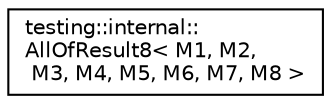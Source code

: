 digraph "Graphical Class Hierarchy"
{
  edge [fontname="Helvetica",fontsize="10",labelfontname="Helvetica",labelfontsize="10"];
  node [fontname="Helvetica",fontsize="10",shape=record];
  rankdir="LR";
  Node0 [label="testing::internal::\lAllOfResult8\< M1, M2,\l M3, M4, M5, M6, M7, M8 \>",height=0.2,width=0.4,color="black", fillcolor="white", style="filled",URL="$structtesting_1_1internal_1_1AllOfResult8.html"];
}
